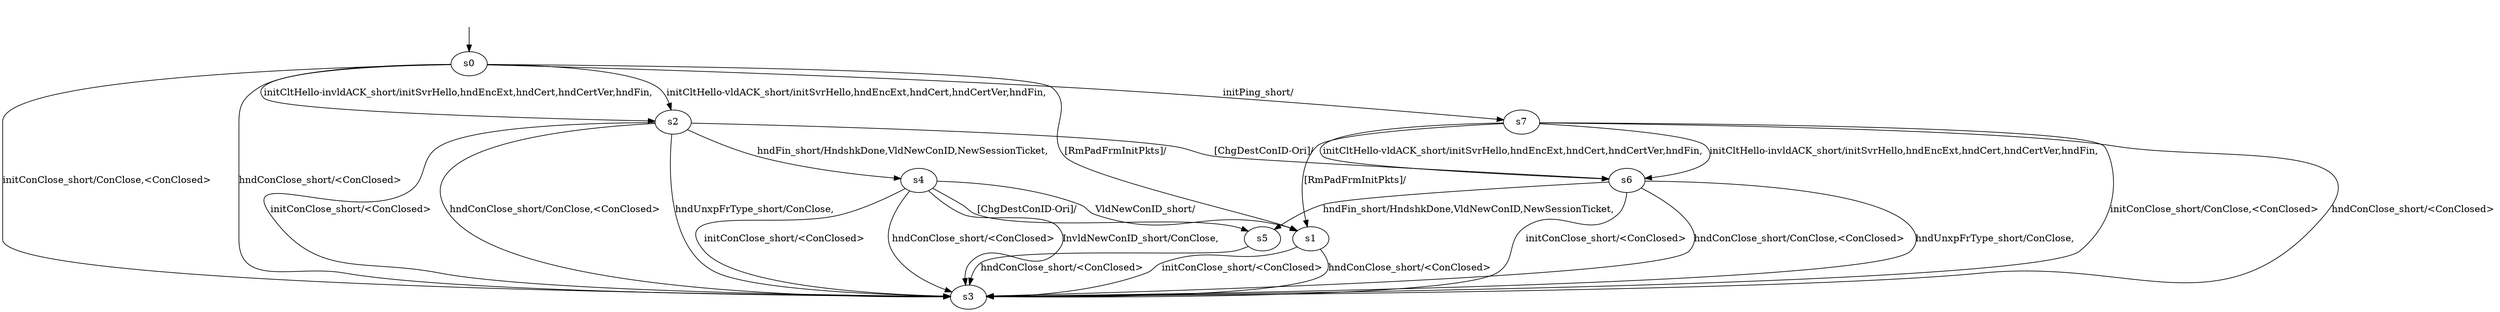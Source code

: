 digraph "../results/msquicModels/msquic-B-s-0/learnedModel" {
s0 [label=s0];
s1 [label=s1];
s2 [label=s2];
s3 [label=s3];
s4 [label=s4];
s5 [label=s5];
s6 [label=s6];
s7 [label=s7];
s0 -> s7  [label="initPing_short/ "];
s0 -> s3  [label="initConClose_short/ConClose,<ConClosed> "];
s0 -> s2  [label="initCltHello-vldACK_short/initSvrHello,hndEncExt,hndCert,hndCertVer,hndFin, "];
s0 -> s2  [label="initCltHello-invldACK_short/initSvrHello,hndEncExt,hndCert,hndCertVer,hndFin, "];
s0 -> s3  [label="hndConClose_short/<ConClosed> "];
s0 -> s1  [label="[RmPadFrmInitPkts]/ "];
s1 -> s3  [label="initConClose_short/<ConClosed> "];
s1 -> s3  [label="hndConClose_short/<ConClosed> "];
s2 -> s3  [label="initConClose_short/<ConClosed> "];
s2 -> s4  [label="hndFin_short/HndshkDone,VldNewConID,NewSessionTicket, "];
s2 -> s3  [label="hndConClose_short/ConClose,<ConClosed> "];
s2 -> s3  [label="hndUnxpFrType_short/ConClose, "];
s2 -> s6  [label="[ChgDestConID-Ori]/ "];
s4 -> s3  [label="initConClose_short/<ConClosed> "];
s4 -> s3  [label="hndConClose_short/<ConClosed> "];
s4 -> s1  [label="VldNewConID_short/ "];
s4 -> s3  [label="InvldNewConID_short/ConClose, "];
s4 -> s5  [label="[ChgDestConID-Ori]/ "];
s5 -> s3  [label="hndConClose_short/<ConClosed> "];
s6 -> s3  [label="initConClose_short/<ConClosed> "];
s6 -> s5  [label="hndFin_short/HndshkDone,VldNewConID,NewSessionTicket, "];
s6 -> s3  [label="hndConClose_short/ConClose,<ConClosed> "];
s6 -> s3  [label="hndUnxpFrType_short/ConClose, "];
s7 -> s3  [label="initConClose_short/ConClose,<ConClosed> "];
s7 -> s6  [label="initCltHello-vldACK_short/initSvrHello,hndEncExt,hndCert,hndCertVer,hndFin, "];
s7 -> s6  [label="initCltHello-invldACK_short/initSvrHello,hndEncExt,hndCert,hndCertVer,hndFin, "];
s7 -> s3  [label="hndConClose_short/<ConClosed> "];
s7 -> s1  [label="[RmPadFrmInitPkts]/ "];
__start0 [label="", shape=none];
__start0 -> s0  [label=""];
}
